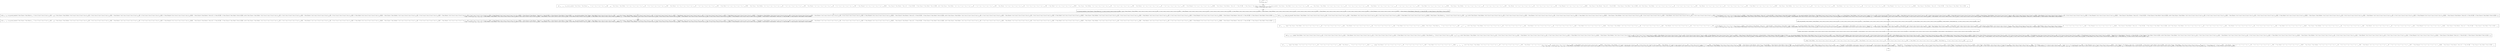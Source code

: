 digraph {
    graph [rankdir=TB
          ,bgcolor=transparent];
    node [shape=box
         ,fillcolor=white
         ,style=filled];
    0 [label=<O <BR/> neq(v<SUB>200</SUB>, v<SUB>200</SUB>)>];
    1 [label=<C <BR/> neq(v<SUB>215</SUB>, v<SUB>215</SUB>), non_ground_member(C Term [Clause C Term [Parent v<SUB>81</SUB> : [C Succ [C Succ [C Succ [C Succ [v<SUB>215</SUB>]]]]]] : v<SUB>128</SUB>], C Term [Clause C Term [Father C Var [C Succ [C Succ [C Succ [C Succ [v<SUB>215</SUB>]]]]] : [C Var [C Succ [C Succ [C Succ [C Succ [v<SUB>215</SUB>]]]]]]] : C Term [Parent C Var [C Succ [C Succ [C Succ [C Succ [v<SUB>215</SUB>]]]]] : [C Var [C Succ [C Succ [C Succ [C Succ [v<SUB>215</SUB>]]]]]]] : [C Term [Male [C Var [C Succ [C Succ [C Succ [C Succ [v<SUB>215</SUB>]]]]]]]]] : C Term [Clause C Term [Mother C Var [C Succ [C Succ [C Succ [C Succ [v<SUB>215</SUB>]]]]] : [C Var [C Succ [C Succ [C Succ [C Succ [v<SUB>215</SUB>]]]]]]] : C Term [Parent C Var [C Succ [C Succ [C Succ [C Succ [v<SUB>215</SUB>]]]]] : [C Var [C Succ [C Succ [C Succ [C Succ [v<SUB>215</SUB>]]]]]]] : [C Term [Female [C Var [C Succ [C Succ [C Succ [C Succ [v<SUB>215</SUB>]]]]]]]]] : C Term [Clause [C Term [Parent C Term [A []] : [C Term [B []]]]]] : [C Term [Clause [C Term [Male [C Term [A []]]]]]]), solve(C Term [Clause C Term [Father C Var [C Succ [C Succ [C Succ [C Succ [v<SUB>215</SUB>]]]]] : [C Var [C Succ [C Succ [C Succ [C Succ [v<SUB>215</SUB>]]]]]]] : C Term [Parent C Var [C Succ [C Succ [C Succ [C Succ [v<SUB>215</SUB>]]]]] : [C Var [C Succ [C Succ [C Succ [C Succ [v<SUB>215</SUB>]]]]]]] : [C Term [Male [C Var [C Succ [C Succ [C Succ [C Succ [v<SUB>215</SUB>]]]]]]]]] : C Term [Clause C Term [Mother C Var [C Succ [C Succ [C Succ [C Succ [v<SUB>215</SUB>]]]]] : [C Var [C Succ [C Succ [C Succ [C Succ [v<SUB>215</SUB>]]]]]]] : C Term [Parent C Var [C Succ [C Succ [C Succ [C Succ [v<SUB>215</SUB>]]]]] : [C Var [C Succ [C Succ [C Succ [C Succ [v<SUB>215</SUB>]]]]]]] : [C Term [Female [C Var [C Succ [C Succ [C Succ [C Succ [v<SUB>215</SUB>]]]]]]]]] : C Term [Clause [C Term [Parent C Term [A []] : [C Term [B []]]]]] : [C Term [Clause [C Term [Male [C Term [A []]]]]]], v<SUB>128</SUB>), non_ground_member(C Term [Clause C Term [Male [C Succ [C Succ [C Succ [C Succ [v<SUB>215</SUB>]]]]]] : v<SUB>133</SUB>], C Term [Clause C Term [Father C Var [C Succ [C Succ [C Succ [C Succ [v<SUB>215</SUB>]]]]] : [C Var [C Succ [C Succ [C Succ [C Succ [v<SUB>215</SUB>]]]]]]] : C Term [Parent C Var [C Succ [C Succ [C Succ [C Succ [v<SUB>215</SUB>]]]]] : [C Var [C Succ [C Succ [C Succ [C Succ [v<SUB>215</SUB>]]]]]]] : [C Term [Male [C Var [C Succ [C Succ [C Succ [C Succ [v<SUB>215</SUB>]]]]]]]]] : C Term [Clause C Term [Mother C Var [C Succ [C Succ [C Succ [C Succ [v<SUB>215</SUB>]]]]] : [C Var [C Succ [C Succ [C Succ [C Succ [v<SUB>215</SUB>]]]]]]] : C Term [Parent C Var [C Succ [C Succ [C Succ [C Succ [v<SUB>215</SUB>]]]]] : [C Var [C Succ [C Succ [C Succ [C Succ [v<SUB>215</SUB>]]]]]]] : [C Term [Female [C Var [C Succ [C Succ [C Succ [C Succ [v<SUB>215</SUB>]]]]]]]]] : C Term [Clause [C Term [Parent C Term [A []] : [C Term [B []]]]]] : [C Term [Clause [C Term [Male [C Term [A []]]]]]]), solve(C Term [Clause C Term [Father C Var [C Succ [C Succ [C Succ [C Succ [v<SUB>215</SUB>]]]]] : [C Var [C Succ [C Succ [C Succ [C Succ [v<SUB>215</SUB>]]]]]]] : C Term [Parent C Var [C Succ [C Succ [C Succ [C Succ [v<SUB>215</SUB>]]]]] : [C Var [C Succ [C Succ [C Succ [C Succ [v<SUB>215</SUB>]]]]]]] : [C Term [Male [C Var [C Succ [C Succ [C Succ [C Succ [v<SUB>215</SUB>]]]]]]]]] : C Term [Clause C Term [Mother C Var [C Succ [C Succ [C Succ [C Succ [v<SUB>215</SUB>]]]]] : [C Var [C Succ [C Succ [C Succ [C Succ [v<SUB>215</SUB>]]]]]]] : C Term [Parent C Var [C Succ [C Succ [C Succ [C Succ [v<SUB>215</SUB>]]]]] : [C Var [C Succ [C Succ [C Succ [C Succ [v<SUB>215</SUB>]]]]]]] : [C Term [Female [C Var [C Succ [C Succ [C Succ [C Succ [v<SUB>215</SUB>]]]]]]]]] : C Term [Clause [C Term [Parent C Term [A []] : [C Term [B []]]]]] : [C Term [Clause [C Term [Male [C Term [A []]]]]]], v<SUB>133</SUB>) <BR/>  [ v<SUB>200</SUB> &rarr; C Succ [v<SUB>214</SUB>], v<SUB>214</SUB> &rarr; v<SUB>215</SUB> ] >];
    2 [label=<O <BR/> non_ground_member(C Term [Clause C Term [Parent v<SUB>81</SUB> : [C Succ [C Succ [C Succ [C Succ [v<SUB>215</SUB>]]]]]] : v<SUB>128</SUB>], C Term [Clause C Term [Father C Var [C Succ [C Succ [C Succ [C Succ [v<SUB>215</SUB>]]]]] : [C Var [C Succ [C Succ [C Succ [C Succ [v<SUB>215</SUB>]]]]]]] : C Term [Parent C Var [C Succ [C Succ [C Succ [C Succ [v<SUB>215</SUB>]]]]] : [C Var [C Succ [C Succ [C Succ [C Succ [v<SUB>215</SUB>]]]]]]] : [C Term [Male [C Var [C Succ [C Succ [C Succ [C Succ [v<SUB>215</SUB>]]]]]]]]] : C Term [Clause C Term [Mother C Var [C Succ [C Succ [C Succ [C Succ [v<SUB>215</SUB>]]]]] : [C Var [C Succ [C Succ [C Succ [C Succ [v<SUB>215</SUB>]]]]]]] : C Term [Parent C Var [C Succ [C Succ [C Succ [C Succ [v<SUB>215</SUB>]]]]] : [C Var [C Succ [C Succ [C Succ [C Succ [v<SUB>215</SUB>]]]]]]] : [C Term [Female [C Var [C Succ [C Succ [C Succ [C Succ [v<SUB>215</SUB>]]]]]]]]] : C Term [Clause [C Term [Parent C Term [A []] : [C Term [B []]]]]] : [C Term [Clause [C Term [Male [C Term [A []]]]]]])>];
    3 [label=<C <BR/> neq(v<SUB>215</SUB>, v<SUB>215</SUB>), non_ground_member(C Term [Clause C Term [Parent v<SUB>81</SUB> : [C Succ [C Succ [C Succ [C Succ [v<SUB>215</SUB>]]]]]] : v<SUB>128</SUB>], C Term [Clause C Term [Mother C Var [C Succ [C Succ [C Succ [C Succ [v<SUB>215</SUB>]]]]] : [C Var [C Succ [C Succ [C Succ [C Succ [v<SUB>215</SUB>]]]]]]] : C Term [Parent C Var [C Succ [C Succ [C Succ [C Succ [v<SUB>215</SUB>]]]]] : [C Var [C Succ [C Succ [C Succ [C Succ [v<SUB>215</SUB>]]]]]]] : [C Term [Female [C Var [C Succ [C Succ [C Succ [C Succ [v<SUB>215</SUB>]]]]]]]]] : C Term [Clause [C Term [Parent C Term [A []] : [C Term [B []]]]]] : [C Term [Clause [C Term [Male [C Term [A []]]]]]]), solve(C Term [Clause C Term [Father C Var [C Succ [C Succ [C Succ [C Succ [v<SUB>215</SUB>]]]]] : [C Var [C Succ [C Succ [C Succ [C Succ [v<SUB>215</SUB>]]]]]]] : C Term [Parent C Var [C Succ [C Succ [C Succ [C Succ [v<SUB>215</SUB>]]]]] : [C Var [C Succ [C Succ [C Succ [C Succ [v<SUB>215</SUB>]]]]]]] : [C Term [Male [C Var [C Succ [C Succ [C Succ [C Succ [v<SUB>215</SUB>]]]]]]]]] : C Term [Clause C Term [Mother C Var [C Succ [C Succ [C Succ [C Succ [v<SUB>215</SUB>]]]]] : [C Var [C Succ [C Succ [C Succ [C Succ [v<SUB>215</SUB>]]]]]]] : C Term [Parent C Var [C Succ [C Succ [C Succ [C Succ [v<SUB>215</SUB>]]]]] : [C Var [C Succ [C Succ [C Succ [C Succ [v<SUB>215</SUB>]]]]]]] : [C Term [Female [C Var [C Succ [C Succ [C Succ [C Succ [v<SUB>215</SUB>]]]]]]]]] : C Term [Clause [C Term [Parent C Term [A []] : [C Term [B []]]]]] : [C Term [Clause [C Term [Male [C Term [A []]]]]]], v<SUB>128</SUB>), non_ground_member(C Term [Clause C Term [Male [C Succ [C Succ [C Succ [C Succ [v<SUB>215</SUB>]]]]]] : v<SUB>133</SUB>], C Term [Clause C Term [Father C Var [C Succ [C Succ [C Succ [C Succ [v<SUB>215</SUB>]]]]] : [C Var [C Succ [C Succ [C Succ [C Succ [v<SUB>215</SUB>]]]]]]] : C Term [Parent C Var [C Succ [C Succ [C Succ [C Succ [v<SUB>215</SUB>]]]]] : [C Var [C Succ [C Succ [C Succ [C Succ [v<SUB>215</SUB>]]]]]]] : [C Term [Male [C Var [C Succ [C Succ [C Succ [C Succ [v<SUB>215</SUB>]]]]]]]]] : C Term [Clause C Term [Mother C Var [C Succ [C Succ [C Succ [C Succ [v<SUB>215</SUB>]]]]] : [C Var [C Succ [C Succ [C Succ [C Succ [v<SUB>215</SUB>]]]]]]] : C Term [Parent C Var [C Succ [C Succ [C Succ [C Succ [v<SUB>215</SUB>]]]]] : [C Var [C Succ [C Succ [C Succ [C Succ [v<SUB>215</SUB>]]]]]]] : [C Term [Female [C Var [C Succ [C Succ [C Succ [C Succ [v<SUB>215</SUB>]]]]]]]]] : C Term [Clause [C Term [Parent C Term [A []] : [C Term [B []]]]]] : [C Term [Clause [C Term [Male [C Term [A []]]]]]]), solve(C Term [Clause C Term [Father C Var [C Succ [C Succ [C Succ [C Succ [v<SUB>215</SUB>]]]]] : [C Var [C Succ [C Succ [C Succ [C Succ [v<SUB>215</SUB>]]]]]]] : C Term [Parent C Var [C Succ [C Succ [C Succ [C Succ [v<SUB>215</SUB>]]]]] : [C Var [C Succ [C Succ [C Succ [C Succ [v<SUB>215</SUB>]]]]]]] : [C Term [Male [C Var [C Succ [C Succ [C Succ [C Succ [v<SUB>215</SUB>]]]]]]]]] : C Term [Clause C Term [Mother C Var [C Succ [C Succ [C Succ [C Succ [v<SUB>215</SUB>]]]]] : [C Var [C Succ [C Succ [C Succ [C Succ [v<SUB>215</SUB>]]]]]]] : C Term [Parent C Var [C Succ [C Succ [C Succ [C Succ [v<SUB>215</SUB>]]]]] : [C Var [C Succ [C Succ [C Succ [C Succ [v<SUB>215</SUB>]]]]]]] : [C Term [Female [C Var [C Succ [C Succ [C Succ [C Succ [v<SUB>215</SUB>]]]]]]]]] : C Term [Clause [C Term [Parent C Term [A []] : [C Term [B []]]]]] : [C Term [Clause [C Term [Male [C Term [A []]]]]]], v<SUB>133</SUB>) <BR/>  [ v<SUB>200</SUB> &rarr; C Succ [v<SUB>214</SUB>], v<SUB>214</SUB> &rarr; v<SUB>215</SUB>, v<SUB>216</SUB> &rarr; C Term [Clause C Term [Father C Var [C Succ [C Succ [C Succ [C Succ [v<SUB>215</SUB>]]]]] : [C Var [C Succ [C Succ [C Succ [C Succ [v<SUB>215</SUB>]]]]]]] : C Term [Parent C Var [C Succ [C Succ [C Succ [C Succ [v<SUB>215</SUB>]]]]] : [C Var [C Succ [C Succ [C Succ [C Succ [v<SUB>215</SUB>]]]]]]] : [C Term [Male [C Var [C Succ [C Succ [C Succ [C Succ [v<SUB>215</SUB>]]]]]]]]], v<SUB>217</SUB> &rarr; C Term [Clause C Term [Mother C Var [C Succ [C Succ [C Succ [C Succ [v<SUB>215</SUB>]]]]] : [C Var [C Succ [C Succ [C Succ [C Succ [v<SUB>215</SUB>]]]]]]] : C Term [Parent C Var [C Succ [C Succ [C Succ [C Succ [v<SUB>215</SUB>]]]]] : [C Var [C Succ [C Succ [C Succ [C Succ [v<SUB>215</SUB>]]]]]]] : [C Term [Female [C Var [C Succ [C Succ [C Succ [C Succ [v<SUB>215</SUB>]]]]]]]]] : C Term [Clause [C Term [Parent C Term [A []] : [C Term [B []]]]]] : [C Term [Clause [C Term [Male [C Term [A []]]]]]] ] >];
    4 [label=<C <BR/> neq(v<SUB>215</SUB>, v<SUB>215</SUB>), make_non_ground(C Term [Clause C Term [Father C Var [C Succ [C Succ [C Succ [C Succ [v<SUB>215</SUB>]]]]] : [C Var [C Succ [C Succ [C Succ [C Succ [v<SUB>215</SUB>]]]]]]] : C Term [Parent C Var [C Succ [C Succ [C Succ [C Succ [v<SUB>215</SUB>]]]]] : [C Var [C Succ [C Succ [C Succ [C Succ [v<SUB>215</SUB>]]]]]]] : [C Term [Male [C Var [C Succ [C Succ [C Succ [C Succ [v<SUB>215</SUB>]]]]]]]]], C Term [Clause C Term [Parent v<SUB>81</SUB> : [C Succ [C Succ [C Succ [C Succ [v<SUB>215</SUB>]]]]]] : v<SUB>128</SUB>]), solve(C Term [Clause C Term [Father C Var [C Succ [C Succ [C Succ [C Succ [v<SUB>215</SUB>]]]]] : [C Var [C Succ [C Succ [C Succ [C Succ [v<SUB>215</SUB>]]]]]]] : C Term [Parent C Var [C Succ [C Succ [C Succ [C Succ [v<SUB>215</SUB>]]]]] : [C Var [C Succ [C Succ [C Succ [C Succ [v<SUB>215</SUB>]]]]]]] : [C Term [Male [C Var [C Succ [C Succ [C Succ [C Succ [v<SUB>215</SUB>]]]]]]]]] : C Term [Clause C Term [Mother C Var [C Succ [C Succ [C Succ [C Succ [v<SUB>215</SUB>]]]]] : [C Var [C Succ [C Succ [C Succ [C Succ [v<SUB>215</SUB>]]]]]]] : C Term [Parent C Var [C Succ [C Succ [C Succ [C Succ [v<SUB>215</SUB>]]]]] : [C Var [C Succ [C Succ [C Succ [C Succ [v<SUB>215</SUB>]]]]]]] : [C Term [Female [C Var [C Succ [C Succ [C Succ [C Succ [v<SUB>215</SUB>]]]]]]]]] : C Term [Clause [C Term [Parent C Term [A []] : [C Term [B []]]]]] : [C Term [Clause [C Term [Male [C Term [A []]]]]]], v<SUB>128</SUB>), non_ground_member(C Term [Clause C Term [Male [C Succ [C Succ [C Succ [C Succ [v<SUB>215</SUB>]]]]]] : v<SUB>133</SUB>], C Term [Clause C Term [Father C Var [C Succ [C Succ [C Succ [C Succ [v<SUB>215</SUB>]]]]] : [C Var [C Succ [C Succ [C Succ [C Succ [v<SUB>215</SUB>]]]]]]] : C Term [Parent C Var [C Succ [C Succ [C Succ [C Succ [v<SUB>215</SUB>]]]]] : [C Var [C Succ [C Succ [C Succ [C Succ [v<SUB>215</SUB>]]]]]]] : [C Term [Male [C Var [C Succ [C Succ [C Succ [C Succ [v<SUB>215</SUB>]]]]]]]]] : C Term [Clause C Term [Mother C Var [C Succ [C Succ [C Succ [C Succ [v<SUB>215</SUB>]]]]] : [C Var [C Succ [C Succ [C Succ [C Succ [v<SUB>215</SUB>]]]]]]] : C Term [Parent C Var [C Succ [C Succ [C Succ [C Succ [v<SUB>215</SUB>]]]]] : [C Var [C Succ [C Succ [C Succ [C Succ [v<SUB>215</SUB>]]]]]]] : [C Term [Female [C Var [C Succ [C Succ [C Succ [C Succ [v<SUB>215</SUB>]]]]]]]]] : C Term [Clause [C Term [Parent C Term [A []] : [C Term [B []]]]]] : [C Term [Clause [C Term [Male [C Term [A []]]]]]]), solve(C Term [Clause C Term [Father C Var [C Succ [C Succ [C Succ [C Succ [v<SUB>215</SUB>]]]]] : [C Var [C Succ [C Succ [C Succ [C Succ [v<SUB>215</SUB>]]]]]]] : C Term [Parent C Var [C Succ [C Succ [C Succ [C Succ [v<SUB>215</SUB>]]]]] : [C Var [C Succ [C Succ [C Succ [C Succ [v<SUB>215</SUB>]]]]]]] : [C Term [Male [C Var [C Succ [C Succ [C Succ [C Succ [v<SUB>215</SUB>]]]]]]]]] : C Term [Clause C Term [Mother C Var [C Succ [C Succ [C Succ [C Succ [v<SUB>215</SUB>]]]]] : [C Var [C Succ [C Succ [C Succ [C Succ [v<SUB>215</SUB>]]]]]]] : C Term [Parent C Var [C Succ [C Succ [C Succ [C Succ [v<SUB>215</SUB>]]]]] : [C Var [C Succ [C Succ [C Succ [C Succ [v<SUB>215</SUB>]]]]]]] : [C Term [Female [C Var [C Succ [C Succ [C Succ [C Succ [v<SUB>215</SUB>]]]]]]]]] : C Term [Clause [C Term [Parent C Term [A []] : [C Term [B []]]]]] : [C Term [Clause [C Term [Male [C Term [A []]]]]]], v<SUB>133</SUB>) <BR/>  [ v<SUB>200</SUB> &rarr; C Succ [v<SUB>214</SUB>], v<SUB>214</SUB> &rarr; v<SUB>215</SUB>, v<SUB>216</SUB> &rarr; C Term [Clause C Term [Father C Var [C Succ [C Succ [C Succ [C Succ [v<SUB>215</SUB>]]]]] : [C Var [C Succ [C Succ [C Succ [C Succ [v<SUB>215</SUB>]]]]]]] : C Term [Parent C Var [C Succ [C Succ [C Succ [C Succ [v<SUB>215</SUB>]]]]] : [C Var [C Succ [C Succ [C Succ [C Succ [v<SUB>215</SUB>]]]]]]] : [C Term [Male [C Var [C Succ [C Succ [C Succ [C Succ [v<SUB>215</SUB>]]]]]]]]], v<SUB>217</SUB> &rarr; C Term [Clause C Term [Mother C Var [C Succ [C Succ [C Succ [C Succ [v<SUB>215</SUB>]]]]] : [C Var [C Succ [C Succ [C Succ [C Succ [v<SUB>215</SUB>]]]]]]] : C Term [Parent C Var [C Succ [C Succ [C Succ [C Succ [v<SUB>215</SUB>]]]]] : [C Var [C Succ [C Succ [C Succ [C Succ [v<SUB>215</SUB>]]]]]]] : [C Term [Female [C Var [C Succ [C Succ [C Succ [C Succ [v<SUB>215</SUB>]]]]]]]]] : C Term [Clause [C Term [Parent C Term [A []] : [C Term [B []]]]]] : [C Term [Clause [C Term [Male [C Term [A []]]]]]] ] >];
    5 [label=<Leaf <BR/> neq(v<SUB>215</SUB>, v<SUB>215</SUB>), non_ground_member(C Term [Clause C Term [Parent v<SUB>81</SUB> : [C Succ [C Succ [C Succ [C Succ [v<SUB>215</SUB>]]]]]] : v<SUB>128</SUB>], C Term [Clause C Term [Mother C Var [C Succ [C Succ [C Succ [C Succ [v<SUB>215</SUB>]]]]] : [C Var [C Succ [C Succ [C Succ [C Succ [v<SUB>215</SUB>]]]]]]] : C Term [Parent C Var [C Succ [C Succ [C Succ [C Succ [v<SUB>215</SUB>]]]]] : [C Var [C Succ [C Succ [C Succ [C Succ [v<SUB>215</SUB>]]]]]]] : [C Term [Female [C Var [C Succ [C Succ [C Succ [C Succ [v<SUB>215</SUB>]]]]]]]]] : C Term [Clause [C Term [Parent C Term [A []] : [C Term [B []]]]]] : [C Term [Clause [C Term [Male [C Term [A []]]]]]]), solve(C Term [Clause C Term [Father C Var [C Succ [C Succ [C Succ [C Succ [v<SUB>215</SUB>]]]]] : [C Var [C Succ [C Succ [C Succ [C Succ [v<SUB>215</SUB>]]]]]]] : C Term [Parent C Var [C Succ [C Succ [C Succ [C Succ [v<SUB>215</SUB>]]]]] : [C Var [C Succ [C Succ [C Succ [C Succ [v<SUB>215</SUB>]]]]]]] : [C Term [Male [C Var [C Succ [C Succ [C Succ [C Succ [v<SUB>215</SUB>]]]]]]]]] : C Term [Clause C Term [Mother C Var [C Succ [C Succ [C Succ [C Succ [v<SUB>215</SUB>]]]]] : [C Var [C Succ [C Succ [C Succ [C Succ [v<SUB>215</SUB>]]]]]]] : C Term [Parent C Var [C Succ [C Succ [C Succ [C Succ [v<SUB>215</SUB>]]]]] : [C Var [C Succ [C Succ [C Succ [C Succ [v<SUB>215</SUB>]]]]]]] : [C Term [Female [C Var [C Succ [C Succ [C Succ [C Succ [v<SUB>215</SUB>]]]]]]]]] : C Term [Clause [C Term [Parent C Term [A []] : [C Term [B []]]]]] : [C Term [Clause [C Term [Male [C Term [A []]]]]]], v<SUB>128</SUB>), non_ground_member(C Term [Clause C Term [Male [C Succ [C Succ [C Succ [C Succ [v<SUB>215</SUB>]]]]]] : v<SUB>133</SUB>], C Term [Clause C Term [Father C Var [C Succ [C Succ [C Succ [C Succ [v<SUB>215</SUB>]]]]] : [C Var [C Succ [C Succ [C Succ [C Succ [v<SUB>215</SUB>]]]]]]] : C Term [Parent C Var [C Succ [C Succ [C Succ [C Succ [v<SUB>215</SUB>]]]]] : [C Var [C Succ [C Succ [C Succ [C Succ [v<SUB>215</SUB>]]]]]]] : [C Term [Male [C Var [C Succ [C Succ [C Succ [C Succ [v<SUB>215</SUB>]]]]]]]]] : C Term [Clause C Term [Mother C Var [C Succ [C Succ [C Succ [C Succ [v<SUB>215</SUB>]]]]] : [C Var [C Succ [C Succ [C Succ [C Succ [v<SUB>215</SUB>]]]]]]] : C Term [Parent C Var [C Succ [C Succ [C Succ [C Succ [v<SUB>215</SUB>]]]]] : [C Var [C Succ [C Succ [C Succ [C Succ [v<SUB>215</SUB>]]]]]]] : [C Term [Female [C Var [C Succ [C Succ [C Succ [C Succ [v<SUB>215</SUB>]]]]]]]]] : C Term [Clause [C Term [Parent C Term [A []] : [C Term [B []]]]]] : [C Term [Clause [C Term [Male [C Term [A []]]]]]]), solve(C Term [Clause C Term [Father C Var [C Succ [C Succ [C Succ [C Succ [v<SUB>215</SUB>]]]]] : [C Var [C Succ [C Succ [C Succ [C Succ [v<SUB>215</SUB>]]]]]]] : C Term [Parent C Var [C Succ [C Succ [C Succ [C Succ [v<SUB>215</SUB>]]]]] : [C Var [C Succ [C Succ [C Succ [C Succ [v<SUB>215</SUB>]]]]]]] : [C Term [Male [C Var [C Succ [C Succ [C Succ [C Succ [v<SUB>215</SUB>]]]]]]]]] : C Term [Clause C Term [Mother C Var [C Succ [C Succ [C Succ [C Succ [v<SUB>215</SUB>]]]]] : [C Var [C Succ [C Succ [C Succ [C Succ [v<SUB>215</SUB>]]]]]]] : C Term [Parent C Var [C Succ [C Succ [C Succ [C Succ [v<SUB>215</SUB>]]]]] : [C Var [C Succ [C Succ [C Succ [C Succ [v<SUB>215</SUB>]]]]]]] : [C Term [Female [C Var [C Succ [C Succ [C Succ [C Succ [v<SUB>215</SUB>]]]]]]]]] : C Term [Clause [C Term [Parent C Term [A []] : [C Term [B []]]]]] : [C Term [Clause [C Term [Male [C Term [A []]]]]]], v<SUB>133</SUB>) <BR/>  [ v<SUB>200</SUB> &rarr; C Succ [v<SUB>214</SUB>], v<SUB>214</SUB> &rarr; v<SUB>215</SUB>, v<SUB>216</SUB> &rarr; C Term [Clause C Term [Father C Var [C Succ [C Succ [C Succ [C Succ [v<SUB>215</SUB>]]]]] : [C Var [C Succ [C Succ [C Succ [C Succ [v<SUB>215</SUB>]]]]]]] : C Term [Parent C Var [C Succ [C Succ [C Succ [C Succ [v<SUB>215</SUB>]]]]] : [C Var [C Succ [C Succ [C Succ [C Succ [v<SUB>215</SUB>]]]]]]] : [C Term [Male [C Var [C Succ [C Succ [C Succ [C Succ [v<SUB>215</SUB>]]]]]]]]], v<SUB>217</SUB> &rarr; C Term [Clause C Term [Mother C Var [C Succ [C Succ [C Succ [C Succ [v<SUB>215</SUB>]]]]] : [C Var [C Succ [C Succ [C Succ [C Succ [v<SUB>215</SUB>]]]]]]] : C Term [Parent C Var [C Succ [C Succ [C Succ [C Succ [v<SUB>215</SUB>]]]]] : [C Var [C Succ [C Succ [C Succ [C Succ [v<SUB>215</SUB>]]]]]]] : [C Term [Female [C Var [C Succ [C Succ [C Succ [C Succ [v<SUB>215</SUB>]]]]]]]]] : C Term [Clause [C Term [Parent C Term [A []] : [C Term [B []]]]]] : [C Term [Clause [C Term [Male [C Term [A []]]]]]] ] >];
    6 [label=<O <BR/> make_non_ground(C Term [Clause C Term [Father C Var [C Succ [C Succ [C Succ [C Succ [v<SUB>215</SUB>]]]]] : [C Var [C Succ [C Succ [C Succ [C Succ [v<SUB>215</SUB>]]]]]]] : C Term [Parent C Var [C Succ [C Succ [C Succ [C Succ [v<SUB>215</SUB>]]]]] : [C Var [C Succ [C Succ [C Succ [C Succ [v<SUB>215</SUB>]]]]]]] : [C Term [Male [C Var [C Succ [C Succ [C Succ [C Succ [v<SUB>215</SUB>]]]]]]]]], C Term [Clause C Term [Parent v<SUB>81</SUB> : [C Succ [C Succ [C Succ [C Succ [v<SUB>215</SUB>]]]]]] : v<SUB>128</SUB>])>];
    7 [label=<C <BR/> neq(v<SUB>215</SUB>, v<SUB>215</SUB>), mkng(C Term [Clause C Term [Father C Var [C Succ [C Succ [C Succ [C Succ [v<SUB>215</SUB>]]]]] : [C Var [C Succ [C Succ [C Succ [C Succ [v<SUB>215</SUB>]]]]]]] : C Term [Parent C Var [C Succ [C Succ [C Succ [C Succ [v<SUB>215</SUB>]]]]] : [C Var [C Succ [C Succ [C Succ [C Succ [v<SUB>215</SUB>]]]]]]] : [C Term [Male [C Var [C Succ [C Succ [C Succ [C Succ [v<SUB>215</SUB>]]]]]]]]], C Term [Clause C Term [Parent v<SUB>81</SUB> : [C Succ [C Succ [C Succ [C Succ [v<SUB>215</SUB>]]]]]] : v<SUB>128</SUB>], [], v<SUB>218</SUB>), solve(C Term [Clause C Term [Father C Var [C Succ [C Succ [C Succ [C Succ [v<SUB>215</SUB>]]]]] : [C Var [C Succ [C Succ [C Succ [C Succ [v<SUB>215</SUB>]]]]]]] : C Term [Parent C Var [C Succ [C Succ [C Succ [C Succ [v<SUB>215</SUB>]]]]] : [C Var [C Succ [C Succ [C Succ [C Succ [v<SUB>215</SUB>]]]]]]] : [C Term [Male [C Var [C Succ [C Succ [C Succ [C Succ [v<SUB>215</SUB>]]]]]]]]] : C Term [Clause C Term [Mother C Var [C Succ [C Succ [C Succ [C Succ [v<SUB>215</SUB>]]]]] : [C Var [C Succ [C Succ [C Succ [C Succ [v<SUB>215</SUB>]]]]]]] : C Term [Parent C Var [C Succ [C Succ [C Succ [C Succ [v<SUB>215</SUB>]]]]] : [C Var [C Succ [C Succ [C Succ [C Succ [v<SUB>215</SUB>]]]]]]] : [C Term [Female [C Var [C Succ [C Succ [C Succ [C Succ [v<SUB>215</SUB>]]]]]]]]] : C Term [Clause [C Term [Parent C Term [A []] : [C Term [B []]]]]] : [C Term [Clause [C Term [Male [C Term [A []]]]]]], v<SUB>128</SUB>), non_ground_member(C Term [Clause C Term [Male [C Succ [C Succ [C Succ [C Succ [v<SUB>215</SUB>]]]]]] : v<SUB>133</SUB>], C Term [Clause C Term [Father C Var [C Succ [C Succ [C Succ [C Succ [v<SUB>215</SUB>]]]]] : [C Var [C Succ [C Succ [C Succ [C Succ [v<SUB>215</SUB>]]]]]]] : C Term [Parent C Var [C Succ [C Succ [C Succ [C Succ [v<SUB>215</SUB>]]]]] : [C Var [C Succ [C Succ [C Succ [C Succ [v<SUB>215</SUB>]]]]]]] : [C Term [Male [C Var [C Succ [C Succ [C Succ [C Succ [v<SUB>215</SUB>]]]]]]]]] : C Term [Clause C Term [Mother C Var [C Succ [C Succ [C Succ [C Succ [v<SUB>215</SUB>]]]]] : [C Var [C Succ [C Succ [C Succ [C Succ [v<SUB>215</SUB>]]]]]]] : C Term [Parent C Var [C Succ [C Succ [C Succ [C Succ [v<SUB>215</SUB>]]]]] : [C Var [C Succ [C Succ [C Succ [C Succ [v<SUB>215</SUB>]]]]]]] : [C Term [Female [C Var [C Succ [C Succ [C Succ [C Succ [v<SUB>215</SUB>]]]]]]]]] : C Term [Clause [C Term [Parent C Term [A []] : [C Term [B []]]]]] : [C Term [Clause [C Term [Male [C Term [A []]]]]]]), solve(C Term [Clause C Term [Father C Var [C Succ [C Succ [C Succ [C Succ [v<SUB>215</SUB>]]]]] : [C Var [C Succ [C Succ [C Succ [C Succ [v<SUB>215</SUB>]]]]]]] : C Term [Parent C Var [C Succ [C Succ [C Succ [C Succ [v<SUB>215</SUB>]]]]] : [C Var [C Succ [C Succ [C Succ [C Succ [v<SUB>215</SUB>]]]]]]] : [C Term [Male [C Var [C Succ [C Succ [C Succ [C Succ [v<SUB>215</SUB>]]]]]]]]] : C Term [Clause C Term [Mother C Var [C Succ [C Succ [C Succ [C Succ [v<SUB>215</SUB>]]]]] : [C Var [C Succ [C Succ [C Succ [C Succ [v<SUB>215</SUB>]]]]]]] : C Term [Parent C Var [C Succ [C Succ [C Succ [C Succ [v<SUB>215</SUB>]]]]] : [C Var [C Succ [C Succ [C Succ [C Succ [v<SUB>215</SUB>]]]]]]] : [C Term [Female [C Var [C Succ [C Succ [C Succ [C Succ [v<SUB>215</SUB>]]]]]]]]] : C Term [Clause [C Term [Parent C Term [A []] : [C Term [B []]]]]] : [C Term [Clause [C Term [Male [C Term [A []]]]]]], v<SUB>133</SUB>) <BR/>  [ v<SUB>200</SUB> &rarr; C Succ [v<SUB>214</SUB>], v<SUB>214</SUB> &rarr; v<SUB>215</SUB>, v<SUB>216</SUB> &rarr; C Term [Clause C Term [Father C Var [C Succ [C Succ [C Succ [C Succ [v<SUB>215</SUB>]]]]] : [C Var [C Succ [C Succ [C Succ [C Succ [v<SUB>215</SUB>]]]]]]] : C Term [Parent C Var [C Succ [C Succ [C Succ [C Succ [v<SUB>215</SUB>]]]]] : [C Var [C Succ [C Succ [C Succ [C Succ [v<SUB>215</SUB>]]]]]]] : [C Term [Male [C Var [C Succ [C Succ [C Succ [C Succ [v<SUB>215</SUB>]]]]]]]]], v<SUB>217</SUB> &rarr; C Term [Clause C Term [Mother C Var [C Succ [C Succ [C Succ [C Succ [v<SUB>215</SUB>]]]]] : [C Var [C Succ [C Succ [C Succ [C Succ [v<SUB>215</SUB>]]]]]]] : C Term [Parent C Var [C Succ [C Succ [C Succ [C Succ [v<SUB>215</SUB>]]]]] : [C Var [C Succ [C Succ [C Succ [C Succ [v<SUB>215</SUB>]]]]]]] : [C Term [Female [C Var [C Succ [C Succ [C Succ [C Succ [v<SUB>215</SUB>]]]]]]]]] : C Term [Clause [C Term [Parent C Term [A []] : [C Term [B []]]]]] : [C Term [Clause [C Term [Male [C Term [A []]]]]]] ] >];
    8 [label=<O <BR/> mkng(C Term [Clause C Term [Father C Var [C Succ [C Succ [C Succ [C Succ [v<SUB>215</SUB>]]]]] : [C Var [C Succ [C Succ [C Succ [C Succ [v<SUB>215</SUB>]]]]]]] : C Term [Parent C Var [C Succ [C Succ [C Succ [C Succ [v<SUB>215</SUB>]]]]] : [C Var [C Succ [C Succ [C Succ [C Succ [v<SUB>215</SUB>]]]]]]] : [C Term [Male [C Var [C Succ [C Succ [C Succ [C Succ [v<SUB>215</SUB>]]]]]]]]], C Term [Clause C Term [Parent v<SUB>81</SUB> : [C Succ [C Succ [C Succ [C Succ [v<SUB>215</SUB>]]]]]] : v<SUB>128</SUB>], [], v<SUB>218</SUB>)>];
    9 [label=<C <BR/> neq(v<SUB>215</SUB>, v<SUB>215</SUB>), l_mkng(C Term [Father C Var [C Succ [C Succ [C Succ [C Succ [v<SUB>215</SUB>]]]]] : [C Var [C Succ [C Succ [C Succ [C Succ [v<SUB>215</SUB>]]]]]]] : C Term [Parent C Var [C Succ [C Succ [C Succ [C Succ [v<SUB>215</SUB>]]]]] : [C Var [C Succ [C Succ [C Succ [C Succ [v<SUB>215</SUB>]]]]]]] : [C Term [Male [C Var [C Succ [C Succ [C Succ [C Succ [v<SUB>215</SUB>]]]]]]]], C Term [Parent v<SUB>81</SUB> : [C Succ [C Succ [C Succ [C Succ [v<SUB>215</SUB>]]]]]] : v<SUB>128</SUB>, [], v<SUB>218</SUB>), solve(C Term [Clause C Term [Father C Var [C Succ [C Succ [C Succ [C Succ [v<SUB>215</SUB>]]]]] : [C Var [C Succ [C Succ [C Succ [C Succ [v<SUB>215</SUB>]]]]]]] : C Term [Parent C Var [C Succ [C Succ [C Succ [C Succ [v<SUB>215</SUB>]]]]] : [C Var [C Succ [C Succ [C Succ [C Succ [v<SUB>215</SUB>]]]]]]] : [C Term [Male [C Var [C Succ [C Succ [C Succ [C Succ [v<SUB>215</SUB>]]]]]]]]] : C Term [Clause C Term [Mother C Var [C Succ [C Succ [C Succ [C Succ [v<SUB>215</SUB>]]]]] : [C Var [C Succ [C Succ [C Succ [C Succ [v<SUB>215</SUB>]]]]]]] : C Term [Parent C Var [C Succ [C Succ [C Succ [C Succ [v<SUB>215</SUB>]]]]] : [C Var [C Succ [C Succ [C Succ [C Succ [v<SUB>215</SUB>]]]]]]] : [C Term [Female [C Var [C Succ [C Succ [C Succ [C Succ [v<SUB>215</SUB>]]]]]]]]] : C Term [Clause [C Term [Parent C Term [A []] : [C Term [B []]]]]] : [C Term [Clause [C Term [Male [C Term [A []]]]]]], v<SUB>128</SUB>), non_ground_member(C Term [Clause C Term [Male [C Succ [C Succ [C Succ [C Succ [v<SUB>215</SUB>]]]]]] : v<SUB>133</SUB>], C Term [Clause C Term [Father C Var [C Succ [C Succ [C Succ [C Succ [v<SUB>215</SUB>]]]]] : [C Var [C Succ [C Succ [C Succ [C Succ [v<SUB>215</SUB>]]]]]]] : C Term [Parent C Var [C Succ [C Succ [C Succ [C Succ [v<SUB>215</SUB>]]]]] : [C Var [C Succ [C Succ [C Succ [C Succ [v<SUB>215</SUB>]]]]]]] : [C Term [Male [C Var [C Succ [C Succ [C Succ [C Succ [v<SUB>215</SUB>]]]]]]]]] : C Term [Clause C Term [Mother C Var [C Succ [C Succ [C Succ [C Succ [v<SUB>215</SUB>]]]]] : [C Var [C Succ [C Succ [C Succ [C Succ [v<SUB>215</SUB>]]]]]]] : C Term [Parent C Var [C Succ [C Succ [C Succ [C Succ [v<SUB>215</SUB>]]]]] : [C Var [C Succ [C Succ [C Succ [C Succ [v<SUB>215</SUB>]]]]]]] : [C Term [Female [C Var [C Succ [C Succ [C Succ [C Succ [v<SUB>215</SUB>]]]]]]]]] : C Term [Clause [C Term [Parent C Term [A []] : [C Term [B []]]]]] : [C Term [Clause [C Term [Male [C Term [A []]]]]]]), solve(C Term [Clause C Term [Father C Var [C Succ [C Succ [C Succ [C Succ [v<SUB>215</SUB>]]]]] : [C Var [C Succ [C Succ [C Succ [C Succ [v<SUB>215</SUB>]]]]]]] : C Term [Parent C Var [C Succ [C Succ [C Succ [C Succ [v<SUB>215</SUB>]]]]] : [C Var [C Succ [C Succ [C Succ [C Succ [v<SUB>215</SUB>]]]]]]] : [C Term [Male [C Var [C Succ [C Succ [C Succ [C Succ [v<SUB>215</SUB>]]]]]]]]] : C Term [Clause C Term [Mother C Var [C Succ [C Succ [C Succ [C Succ [v<SUB>215</SUB>]]]]] : [C Var [C Succ [C Succ [C Succ [C Succ [v<SUB>215</SUB>]]]]]]] : C Term [Parent C Var [C Succ [C Succ [C Succ [C Succ [v<SUB>215</SUB>]]]]] : [C Var [C Succ [C Succ [C Succ [C Succ [v<SUB>215</SUB>]]]]]]] : [C Term [Female [C Var [C Succ [C Succ [C Succ [C Succ [v<SUB>215</SUB>]]]]]]]]] : C Term [Clause [C Term [Parent C Term [A []] : [C Term [B []]]]]] : [C Term [Clause [C Term [Male [C Term [A []]]]]]], v<SUB>133</SUB>) <BR/>  [ v<SUB>200</SUB> &rarr; C Succ [v<SUB>214</SUB>], v<SUB>214</SUB> &rarr; v<SUB>215</SUB>, v<SUB>216</SUB> &rarr; C Term [Clause C Term [Father C Var [C Succ [C Succ [C Succ [C Succ [v<SUB>215</SUB>]]]]] : [C Var [C Succ [C Succ [C Succ [C Succ [v<SUB>215</SUB>]]]]]]] : C Term [Parent C Var [C Succ [C Succ [C Succ [C Succ [v<SUB>215</SUB>]]]]] : [C Var [C Succ [C Succ [C Succ [C Succ [v<SUB>215</SUB>]]]]]]] : [C Term [Male [C Var [C Succ [C Succ [C Succ [C Succ [v<SUB>215</SUB>]]]]]]]]], v<SUB>217</SUB> &rarr; C Term [Clause C Term [Mother C Var [C Succ [C Succ [C Succ [C Succ [v<SUB>215</SUB>]]]]] : [C Var [C Succ [C Succ [C Succ [C Succ [v<SUB>215</SUB>]]]]]]] : C Term [Parent C Var [C Succ [C Succ [C Succ [C Succ [v<SUB>215</SUB>]]]]] : [C Var [C Succ [C Succ [C Succ [C Succ [v<SUB>215</SUB>]]]]]]] : [C Term [Female [C Var [C Succ [C Succ [C Succ [C Succ [v<SUB>215</SUB>]]]]]]]]] : C Term [Clause [C Term [Parent C Term [A []] : [C Term [B []]]]]] : [C Term [Clause [C Term [Male [C Term [A []]]]]]], v<SUB>227</SUB> &rarr; Clause, v<SUB>228</SUB> &rarr; C Term [Father C Var [C Succ [C Succ [C Succ [C Succ [v<SUB>215</SUB>]]]]] : [C Var [C Succ [C Succ [C Succ [C Succ [v<SUB>215</SUB>]]]]]]] : C Term [Parent C Var [C Succ [C Succ [C Succ [C Succ [v<SUB>215</SUB>]]]]] : [C Var [C Succ [C Succ [C Succ [C Succ [v<SUB>215</SUB>]]]]]]] : [C Term [Male [C Var [C Succ [C Succ [C Succ [C Succ [v<SUB>215</SUB>]]]]]]]], v<SUB>229</SUB> &rarr; C Term [Parent v<SUB>81</SUB> : [C Succ [C Succ [C Succ [C Succ [v<SUB>215</SUB>]]]]]] : v<SUB>128</SUB> ] >];
    10 [label=<O <BR/> l_mkng(C Term [Father C Var [C Succ [C Succ [C Succ [C Succ [v<SUB>215</SUB>]]]]] : [C Var [C Succ [C Succ [C Succ [C Succ [v<SUB>215</SUB>]]]]]]] : C Term [Parent C Var [C Succ [C Succ [C Succ [C Succ [v<SUB>215</SUB>]]]]] : [C Var [C Succ [C Succ [C Succ [C Succ [v<SUB>215</SUB>]]]]]]] : [C Term [Male [C Var [C Succ [C Succ [C Succ [C Succ [v<SUB>215</SUB>]]]]]]]], C Term [Parent v<SUB>81</SUB> : [C Succ [C Succ [C Succ [C Succ [v<SUB>215</SUB>]]]]]] : v<SUB>128</SUB>, [], v<SUB>218</SUB>)>];
    11 [label=<C <BR/> neq(v<SUB>215</SUB>, v<SUB>215</SUB>), mkng(C Term [Father C Var [C Succ [C Succ [C Succ [C Succ [v<SUB>215</SUB>]]]]] : [C Var [C Succ [C Succ [C Succ [C Succ [v<SUB>215</SUB>]]]]]]], C Term [Parent v<SUB>81</SUB> : [C Succ [C Succ [C Succ [C Succ [v<SUB>215</SUB>]]]]]], [], v<SUB>234</SUB>), l_mkng(C Term [Parent C Var [C Succ [C Succ [C Succ [C Succ [v<SUB>215</SUB>]]]]] : [C Var [C Succ [C Succ [C Succ [C Succ [v<SUB>215</SUB>]]]]]]] : [C Term [Male [C Var [C Succ [C Succ [C Succ [C Succ [v<SUB>215</SUB>]]]]]]]], v<SUB>233</SUB>, v<SUB>234</SUB>, v<SUB>218</SUB>), solve(C Term [Clause C Term [Father C Var [C Succ [C Succ [C Succ [C Succ [v<SUB>215</SUB>]]]]] : [C Var [C Succ [C Succ [C Succ [C Succ [v<SUB>215</SUB>]]]]]]] : C Term [Parent C Var [C Succ [C Succ [C Succ [C Succ [v<SUB>215</SUB>]]]]] : [C Var [C Succ [C Succ [C Succ [C Succ [v<SUB>215</SUB>]]]]]]] : [C Term [Male [C Var [C Succ [C Succ [C Succ [C Succ [v<SUB>215</SUB>]]]]]]]]] : C Term [Clause C Term [Mother C Var [C Succ [C Succ [C Succ [C Succ [v<SUB>215</SUB>]]]]] : [C Var [C Succ [C Succ [C Succ [C Succ [v<SUB>215</SUB>]]]]]]] : C Term [Parent C Var [C Succ [C Succ [C Succ [C Succ [v<SUB>215</SUB>]]]]] : [C Var [C Succ [C Succ [C Succ [C Succ [v<SUB>215</SUB>]]]]]]] : [C Term [Female [C Var [C Succ [C Succ [C Succ [C Succ [v<SUB>215</SUB>]]]]]]]]] : C Term [Clause [C Term [Parent C Term [A []] : [C Term [B []]]]]] : [C Term [Clause [C Term [Male [C Term [A []]]]]]], v<SUB>233</SUB>), non_ground_member(C Term [Clause C Term [Male [C Succ [C Succ [C Succ [C Succ [v<SUB>215</SUB>]]]]]] : v<SUB>133</SUB>], C Term [Clause C Term [Father C Var [C Succ [C Succ [C Succ [C Succ [v<SUB>215</SUB>]]]]] : [C Var [C Succ [C Succ [C Succ [C Succ [v<SUB>215</SUB>]]]]]]] : C Term [Parent C Var [C Succ [C Succ [C Succ [C Succ [v<SUB>215</SUB>]]]]] : [C Var [C Succ [C Succ [C Succ [C Succ [v<SUB>215</SUB>]]]]]]] : [C Term [Male [C Var [C Succ [C Succ [C Succ [C Succ [v<SUB>215</SUB>]]]]]]]]] : C Term [Clause C Term [Mother C Var [C Succ [C Succ [C Succ [C Succ [v<SUB>215</SUB>]]]]] : [C Var [C Succ [C Succ [C Succ [C Succ [v<SUB>215</SUB>]]]]]]] : C Term [Parent C Var [C Succ [C Succ [C Succ [C Succ [v<SUB>215</SUB>]]]]] : [C Var [C Succ [C Succ [C Succ [C Succ [v<SUB>215</SUB>]]]]]]] : [C Term [Female [C Var [C Succ [C Succ [C Succ [C Succ [v<SUB>215</SUB>]]]]]]]]] : C Term [Clause [C Term [Parent C Term [A []] : [C Term [B []]]]]] : [C Term [Clause [C Term [Male [C Term [A []]]]]]]), solve(C Term [Clause C Term [Father C Var [C Succ [C Succ [C Succ [C Succ [v<SUB>215</SUB>]]]]] : [C Var [C Succ [C Succ [C Succ [C Succ [v<SUB>215</SUB>]]]]]]] : C Term [Parent C Var [C Succ [C Succ [C Succ [C Succ [v<SUB>215</SUB>]]]]] : [C Var [C Succ [C Succ [C Succ [C Succ [v<SUB>215</SUB>]]]]]]] : [C Term [Male [C Var [C Succ [C Succ [C Succ [C Succ [v<SUB>215</SUB>]]]]]]]]] : C Term [Clause C Term [Mother C Var [C Succ [C Succ [C Succ [C Succ [v<SUB>215</SUB>]]]]] : [C Var [C Succ [C Succ [C Succ [C Succ [v<SUB>215</SUB>]]]]]]] : C Term [Parent C Var [C Succ [C Succ [C Succ [C Succ [v<SUB>215</SUB>]]]]] : [C Var [C Succ [C Succ [C Succ [C Succ [v<SUB>215</SUB>]]]]]]] : [C Term [Female [C Var [C Succ [C Succ [C Succ [C Succ [v<SUB>215</SUB>]]]]]]]]] : C Term [Clause [C Term [Parent C Term [A []] : [C Term [B []]]]]] : [C Term [Clause [C Term [Male [C Term [A []]]]]]], v<SUB>133</SUB>) <BR/>  [ v<SUB>128</SUB> &rarr; v<SUB>233</SUB>, v<SUB>200</SUB> &rarr; C Succ [v<SUB>214</SUB>], v<SUB>214</SUB> &rarr; v<SUB>215</SUB>, v<SUB>216</SUB> &rarr; C Term [Clause C Term [Father C Var [C Succ [C Succ [C Succ [C Succ [v<SUB>215</SUB>]]]]] : [C Var [C Succ [C Succ [C Succ [C Succ [v<SUB>215</SUB>]]]]]]] : C Term [Parent C Var [C Succ [C Succ [C Succ [C Succ [v<SUB>215</SUB>]]]]] : [C Var [C Succ [C Succ [C Succ [C Succ [v<SUB>215</SUB>]]]]]]] : [C Term [Male [C Var [C Succ [C Succ [C Succ [C Succ [v<SUB>215</SUB>]]]]]]]]], v<SUB>217</SUB> &rarr; C Term [Clause C Term [Mother C Var [C Succ [C Succ [C Succ [C Succ [v<SUB>215</SUB>]]]]] : [C Var [C Succ [C Succ [C Succ [C Succ [v<SUB>215</SUB>]]]]]]] : C Term [Parent C Var [C Succ [C Succ [C Succ [C Succ [v<SUB>215</SUB>]]]]] : [C Var [C Succ [C Succ [C Succ [C Succ [v<SUB>215</SUB>]]]]]]] : [C Term [Female [C Var [C Succ [C Succ [C Succ [C Succ [v<SUB>215</SUB>]]]]]]]]] : C Term [Clause [C Term [Parent C Term [A []] : [C Term [B []]]]]] : [C Term [Clause [C Term [Male [C Term [A []]]]]]], v<SUB>227</SUB> &rarr; Clause, v<SUB>228</SUB> &rarr; C Term [Father C Var [C Succ [C Succ [C Succ [C Succ [v<SUB>215</SUB>]]]]] : [C Var [C Succ [C Succ [C Succ [C Succ [v<SUB>215</SUB>]]]]]]] : C Term [Parent C Var [C Succ [C Succ [C Succ [C Succ [v<SUB>215</SUB>]]]]] : [C Var [C Succ [C Succ [C Succ [C Succ [v<SUB>215</SUB>]]]]]]] : [C Term [Male [C Var [C Succ [C Succ [C Succ [C Succ [v<SUB>215</SUB>]]]]]]]], v<SUB>229</SUB> &rarr; C Term [Parent v<SUB>81</SUB> : [C Succ [C Succ [C Succ [C Succ [v<SUB>215</SUB>]]]]]] : v<SUB>128</SUB>, v<SUB>230</SUB> &rarr; C Term [Father C Var [C Succ [C Succ [C Succ [C Succ [v<SUB>215</SUB>]]]]] : [C Var [C Succ [C Succ [C Succ [C Succ [v<SUB>215</SUB>]]]]]]], v<SUB>231</SUB> &rarr; C Term [Parent C Var [C Succ [C Succ [C Succ [C Succ [v<SUB>215</SUB>]]]]] : [C Var [C Succ [C Succ [C Succ [C Succ [v<SUB>215</SUB>]]]]]]] : [C Term [Male [C Var [C Succ [C Succ [C Succ [C Succ [v<SUB>215</SUB>]]]]]]]], v<SUB>232</SUB> &rarr; C Term [Parent v<SUB>81</SUB> : [C Succ [C Succ [C Succ [C Succ [v<SUB>215</SUB>]]]]]] ] >];
    12 [label=<_|_>];
    0 -> 1 [label=""];
    1 -> 2 [label=""];
    2 -> 3 [label=""];
    2 -> 4 [label=""];
    3 -> 5 [label=""];
    4 -> 6 [label=""];
    6 -> 7 [label=""];
    7 -> 8 [label=""];
    8 -> 9 [label=""];
    9 -> 10 [label=""];
    10 -> 11 [label=""];
    11 -> 12 [label=""];
}